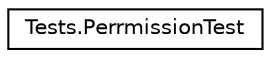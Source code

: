digraph "Graphical Class Hierarchy"
{
 // INTERACTIVE_SVG=YES
 // LATEX_PDF_SIZE
  edge [fontname="Helvetica",fontsize="10",labelfontname="Helvetica",labelfontsize="10"];
  node [fontname="Helvetica",fontsize="10",shape=record];
  rankdir="LR";
  Node0 [label="Tests.PerrmissionTest",height=0.2,width=0.4,color="black", fillcolor="white", style="filled",URL="$classTests_1_1PerrmissionTest.html",tooltip="Prueba de la clase Permission."];
}
